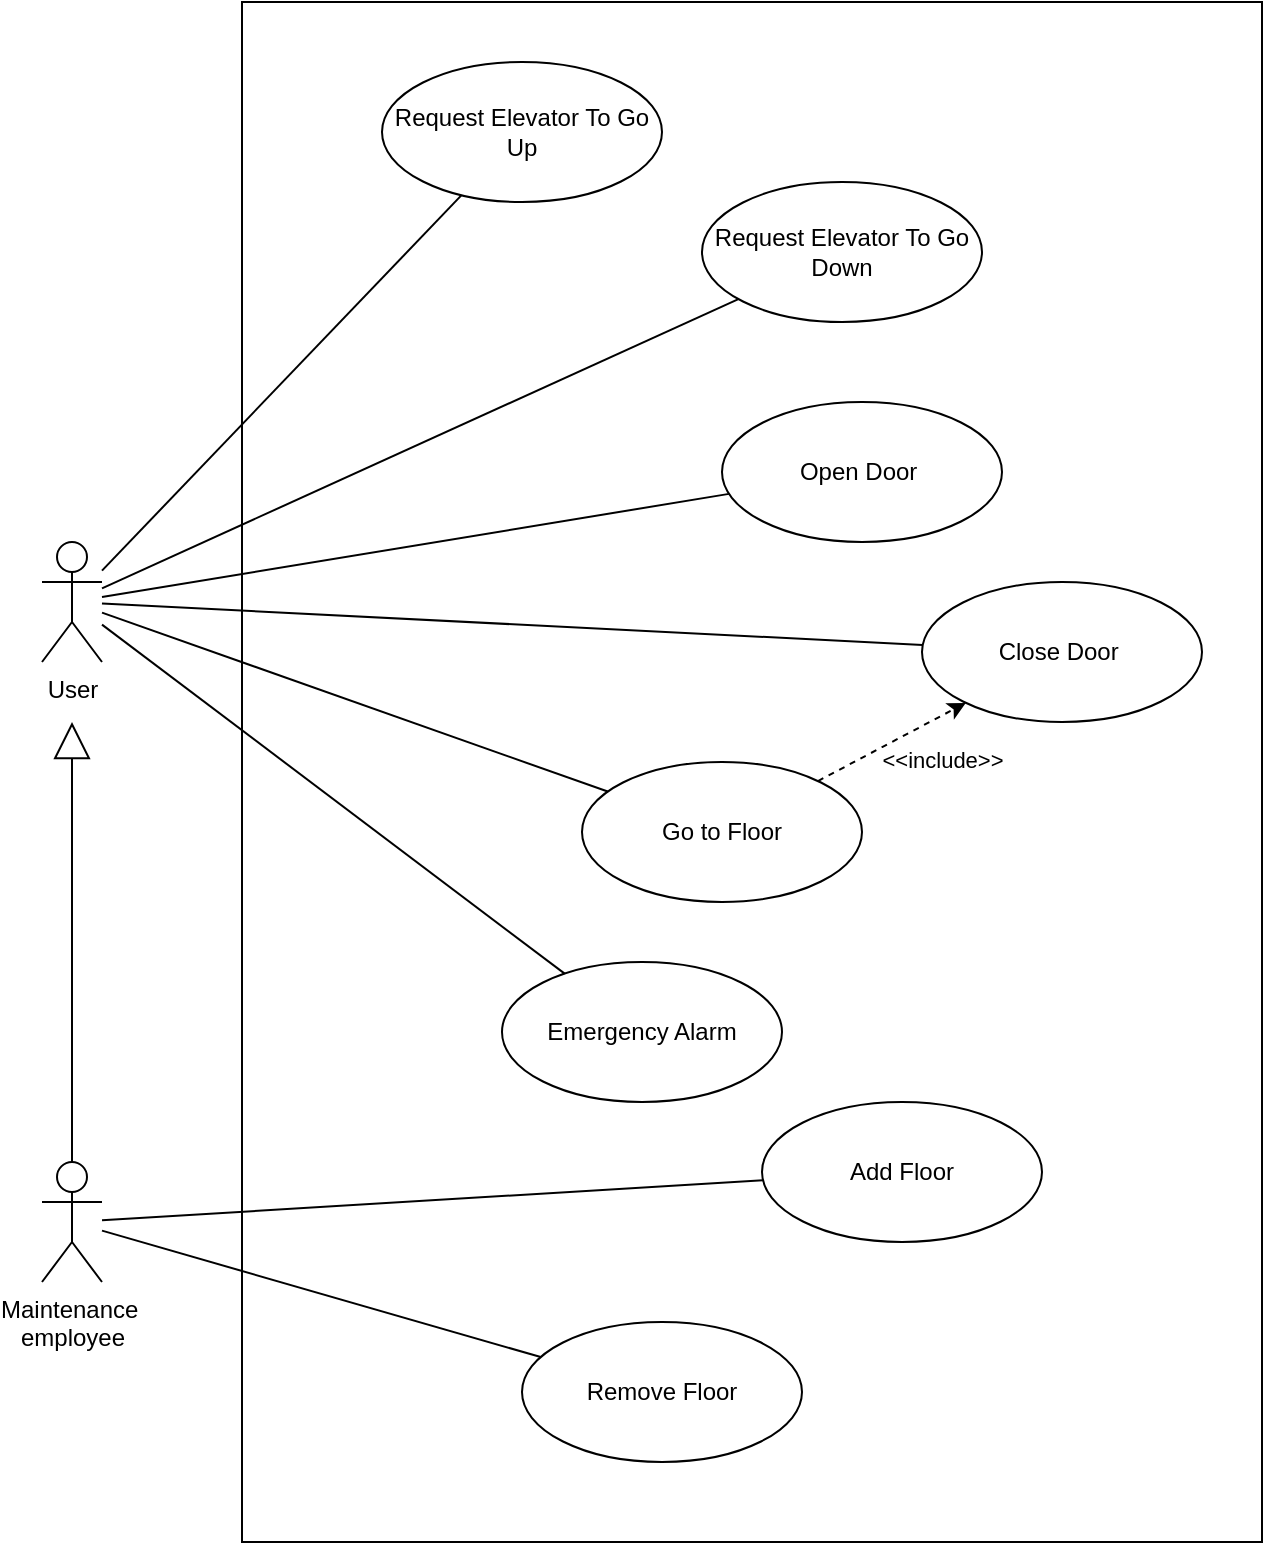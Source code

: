 <mxfile version="24.0.4" type="device">
  <diagram name="Página-1" id="MZQK8ZiH8bi1_RBtLhPH">
    <mxGraphModel dx="674" dy="1193" grid="1" gridSize="10" guides="1" tooltips="1" connect="1" arrows="1" fold="1" page="1" pageScale="1" pageWidth="827" pageHeight="1169" math="0" shadow="0">
      <root>
        <mxCell id="0" />
        <mxCell id="1" parent="0" />
        <mxCell id="tAOHk2-mi2y9LYZ6bKxI-32" value="" style="whiteSpace=wrap;html=1;" vertex="1" parent="1">
          <mxGeometry x="230" y="140" width="510" height="770" as="geometry" />
        </mxCell>
        <mxCell id="tAOHk2-mi2y9LYZ6bKxI-1" value="Close Door&amp;nbsp;" style="ellipse;whiteSpace=wrap;html=1;" vertex="1" parent="1">
          <mxGeometry x="570" y="430" width="140" height="70" as="geometry" />
        </mxCell>
        <mxCell id="tAOHk2-mi2y9LYZ6bKxI-3" value="User" style="shape=umlActor;verticalLabelPosition=bottom;verticalAlign=top;html=1;" vertex="1" parent="1">
          <mxGeometry x="130" y="410" width="30" height="60" as="geometry" />
        </mxCell>
        <mxCell id="tAOHk2-mi2y9LYZ6bKxI-5" value="Open Door&amp;nbsp;" style="ellipse;whiteSpace=wrap;html=1;" vertex="1" parent="1">
          <mxGeometry x="470" y="340" width="140" height="70" as="geometry" />
        </mxCell>
        <mxCell id="tAOHk2-mi2y9LYZ6bKxI-6" value="Emergency Alarm" style="ellipse;whiteSpace=wrap;html=1;" vertex="1" parent="1">
          <mxGeometry x="360" y="620" width="140" height="70" as="geometry" />
        </mxCell>
        <mxCell id="tAOHk2-mi2y9LYZ6bKxI-7" value="Add Floor" style="ellipse;whiteSpace=wrap;html=1;" vertex="1" parent="1">
          <mxGeometry x="490" y="690" width="140" height="70" as="geometry" />
        </mxCell>
        <mxCell id="tAOHk2-mi2y9LYZ6bKxI-8" value="Remove Floor" style="ellipse;whiteSpace=wrap;html=1;" vertex="1" parent="1">
          <mxGeometry x="370" y="800" width="140" height="70" as="geometry" />
        </mxCell>
        <mxCell id="tAOHk2-mi2y9LYZ6bKxI-9" value="Request Elevator To Go Up" style="ellipse;whiteSpace=wrap;html=1;" vertex="1" parent="1">
          <mxGeometry x="300" y="170" width="140" height="70" as="geometry" />
        </mxCell>
        <mxCell id="tAOHk2-mi2y9LYZ6bKxI-10" value="Request Elevator To Go Down" style="ellipse;whiteSpace=wrap;html=1;" vertex="1" parent="1">
          <mxGeometry x="460" y="230" width="140" height="70" as="geometry" />
        </mxCell>
        <mxCell id="tAOHk2-mi2y9LYZ6bKxI-11" value="Go to Floor" style="ellipse;whiteSpace=wrap;html=1;" vertex="1" parent="1">
          <mxGeometry x="400" y="520" width="140" height="70" as="geometry" />
        </mxCell>
        <mxCell id="tAOHk2-mi2y9LYZ6bKxI-14" value="Maintenance&amp;nbsp;&lt;div&gt;employee&lt;/div&gt;" style="shape=umlActor;verticalLabelPosition=bottom;verticalAlign=top;html=1;" vertex="1" parent="1">
          <mxGeometry x="130" y="720" width="30" height="60" as="geometry" />
        </mxCell>
        <mxCell id="tAOHk2-mi2y9LYZ6bKxI-15" value="" style="endArrow=none;html=1;rounded=0;" edge="1" parent="1" source="tAOHk2-mi2y9LYZ6bKxI-3" target="tAOHk2-mi2y9LYZ6bKxI-9">
          <mxGeometry width="50" height="50" relative="1" as="geometry">
            <mxPoint x="350" y="670" as="sourcePoint" />
            <mxPoint x="400" y="620" as="targetPoint" />
          </mxGeometry>
        </mxCell>
        <mxCell id="tAOHk2-mi2y9LYZ6bKxI-16" value="" style="endArrow=none;html=1;rounded=0;" edge="1" parent="1" source="tAOHk2-mi2y9LYZ6bKxI-3" target="tAOHk2-mi2y9LYZ6bKxI-11">
          <mxGeometry width="50" height="50" relative="1" as="geometry">
            <mxPoint x="190" y="410" as="sourcePoint" />
            <mxPoint x="313" y="306" as="targetPoint" />
          </mxGeometry>
        </mxCell>
        <mxCell id="tAOHk2-mi2y9LYZ6bKxI-17" value="" style="endArrow=none;html=1;rounded=0;" edge="1" parent="1" source="tAOHk2-mi2y9LYZ6bKxI-3" target="tAOHk2-mi2y9LYZ6bKxI-1">
          <mxGeometry width="50" height="50" relative="1" as="geometry">
            <mxPoint x="170" y="379" as="sourcePoint" />
            <mxPoint x="291" y="409" as="targetPoint" />
          </mxGeometry>
        </mxCell>
        <mxCell id="tAOHk2-mi2y9LYZ6bKxI-18" value="" style="endArrow=none;html=1;rounded=0;" edge="1" parent="1" source="tAOHk2-mi2y9LYZ6bKxI-3" target="tAOHk2-mi2y9LYZ6bKxI-10">
          <mxGeometry width="50" height="50" relative="1" as="geometry">
            <mxPoint x="170" y="377" as="sourcePoint" />
            <mxPoint x="443" y="415" as="targetPoint" />
          </mxGeometry>
        </mxCell>
        <mxCell id="tAOHk2-mi2y9LYZ6bKxI-20" value="" style="endArrow=none;html=1;rounded=0;" edge="1" parent="1" source="tAOHk2-mi2y9LYZ6bKxI-3" target="tAOHk2-mi2y9LYZ6bKxI-5">
          <mxGeometry width="50" height="50" relative="1" as="geometry">
            <mxPoint x="210" y="390" as="sourcePoint" />
            <mxPoint x="443" y="415" as="targetPoint" />
          </mxGeometry>
        </mxCell>
        <mxCell id="tAOHk2-mi2y9LYZ6bKxI-21" value="" style="endArrow=none;html=1;rounded=0;" edge="1" parent="1" source="tAOHk2-mi2y9LYZ6bKxI-3" target="tAOHk2-mi2y9LYZ6bKxI-6">
          <mxGeometry width="50" height="50" relative="1" as="geometry">
            <mxPoint x="170" y="384" as="sourcePoint" />
            <mxPoint x="309" y="468" as="targetPoint" />
          </mxGeometry>
        </mxCell>
        <mxCell id="tAOHk2-mi2y9LYZ6bKxI-23" value="" style="endArrow=none;html=1;rounded=0;" edge="1" parent="1" source="tAOHk2-mi2y9LYZ6bKxI-14" target="tAOHk2-mi2y9LYZ6bKxI-7">
          <mxGeometry width="50" height="50" relative="1" as="geometry">
            <mxPoint x="350" y="810" as="sourcePoint" />
            <mxPoint x="400" y="760" as="targetPoint" />
          </mxGeometry>
        </mxCell>
        <mxCell id="tAOHk2-mi2y9LYZ6bKxI-24" value="" style="endArrow=none;html=1;rounded=0;" edge="1" parent="1" source="tAOHk2-mi2y9LYZ6bKxI-14" target="tAOHk2-mi2y9LYZ6bKxI-8">
          <mxGeometry width="50" height="50" relative="1" as="geometry">
            <mxPoint x="180" y="680" as="sourcePoint" />
            <mxPoint x="311" y="691" as="targetPoint" />
          </mxGeometry>
        </mxCell>
        <mxCell id="tAOHk2-mi2y9LYZ6bKxI-28" value="&amp;lt;&amp;lt;include&amp;gt;&amp;gt;" style="endArrow=classic;html=1;rounded=0;dashed=1;" edge="1" parent="1" source="tAOHk2-mi2y9LYZ6bKxI-11" target="tAOHk2-mi2y9LYZ6bKxI-1">
          <mxGeometry x="0.422" y="-20" width="50" height="50" relative="1" as="geometry">
            <mxPoint x="350" y="670" as="sourcePoint" />
            <mxPoint x="400" y="620" as="targetPoint" />
            <mxPoint as="offset" />
          </mxGeometry>
        </mxCell>
        <mxCell id="tAOHk2-mi2y9LYZ6bKxI-37" value="" style="endArrow=block;endSize=16;endFill=0;html=1;rounded=0;exitX=0.5;exitY=0;exitDx=0;exitDy=0;exitPerimeter=0;" edge="1" parent="1" source="tAOHk2-mi2y9LYZ6bKxI-14">
          <mxGeometry width="160" relative="1" as="geometry">
            <mxPoint x="230" y="650" as="sourcePoint" />
            <mxPoint x="145" y="500" as="targetPoint" />
          </mxGeometry>
        </mxCell>
      </root>
    </mxGraphModel>
  </diagram>
</mxfile>
